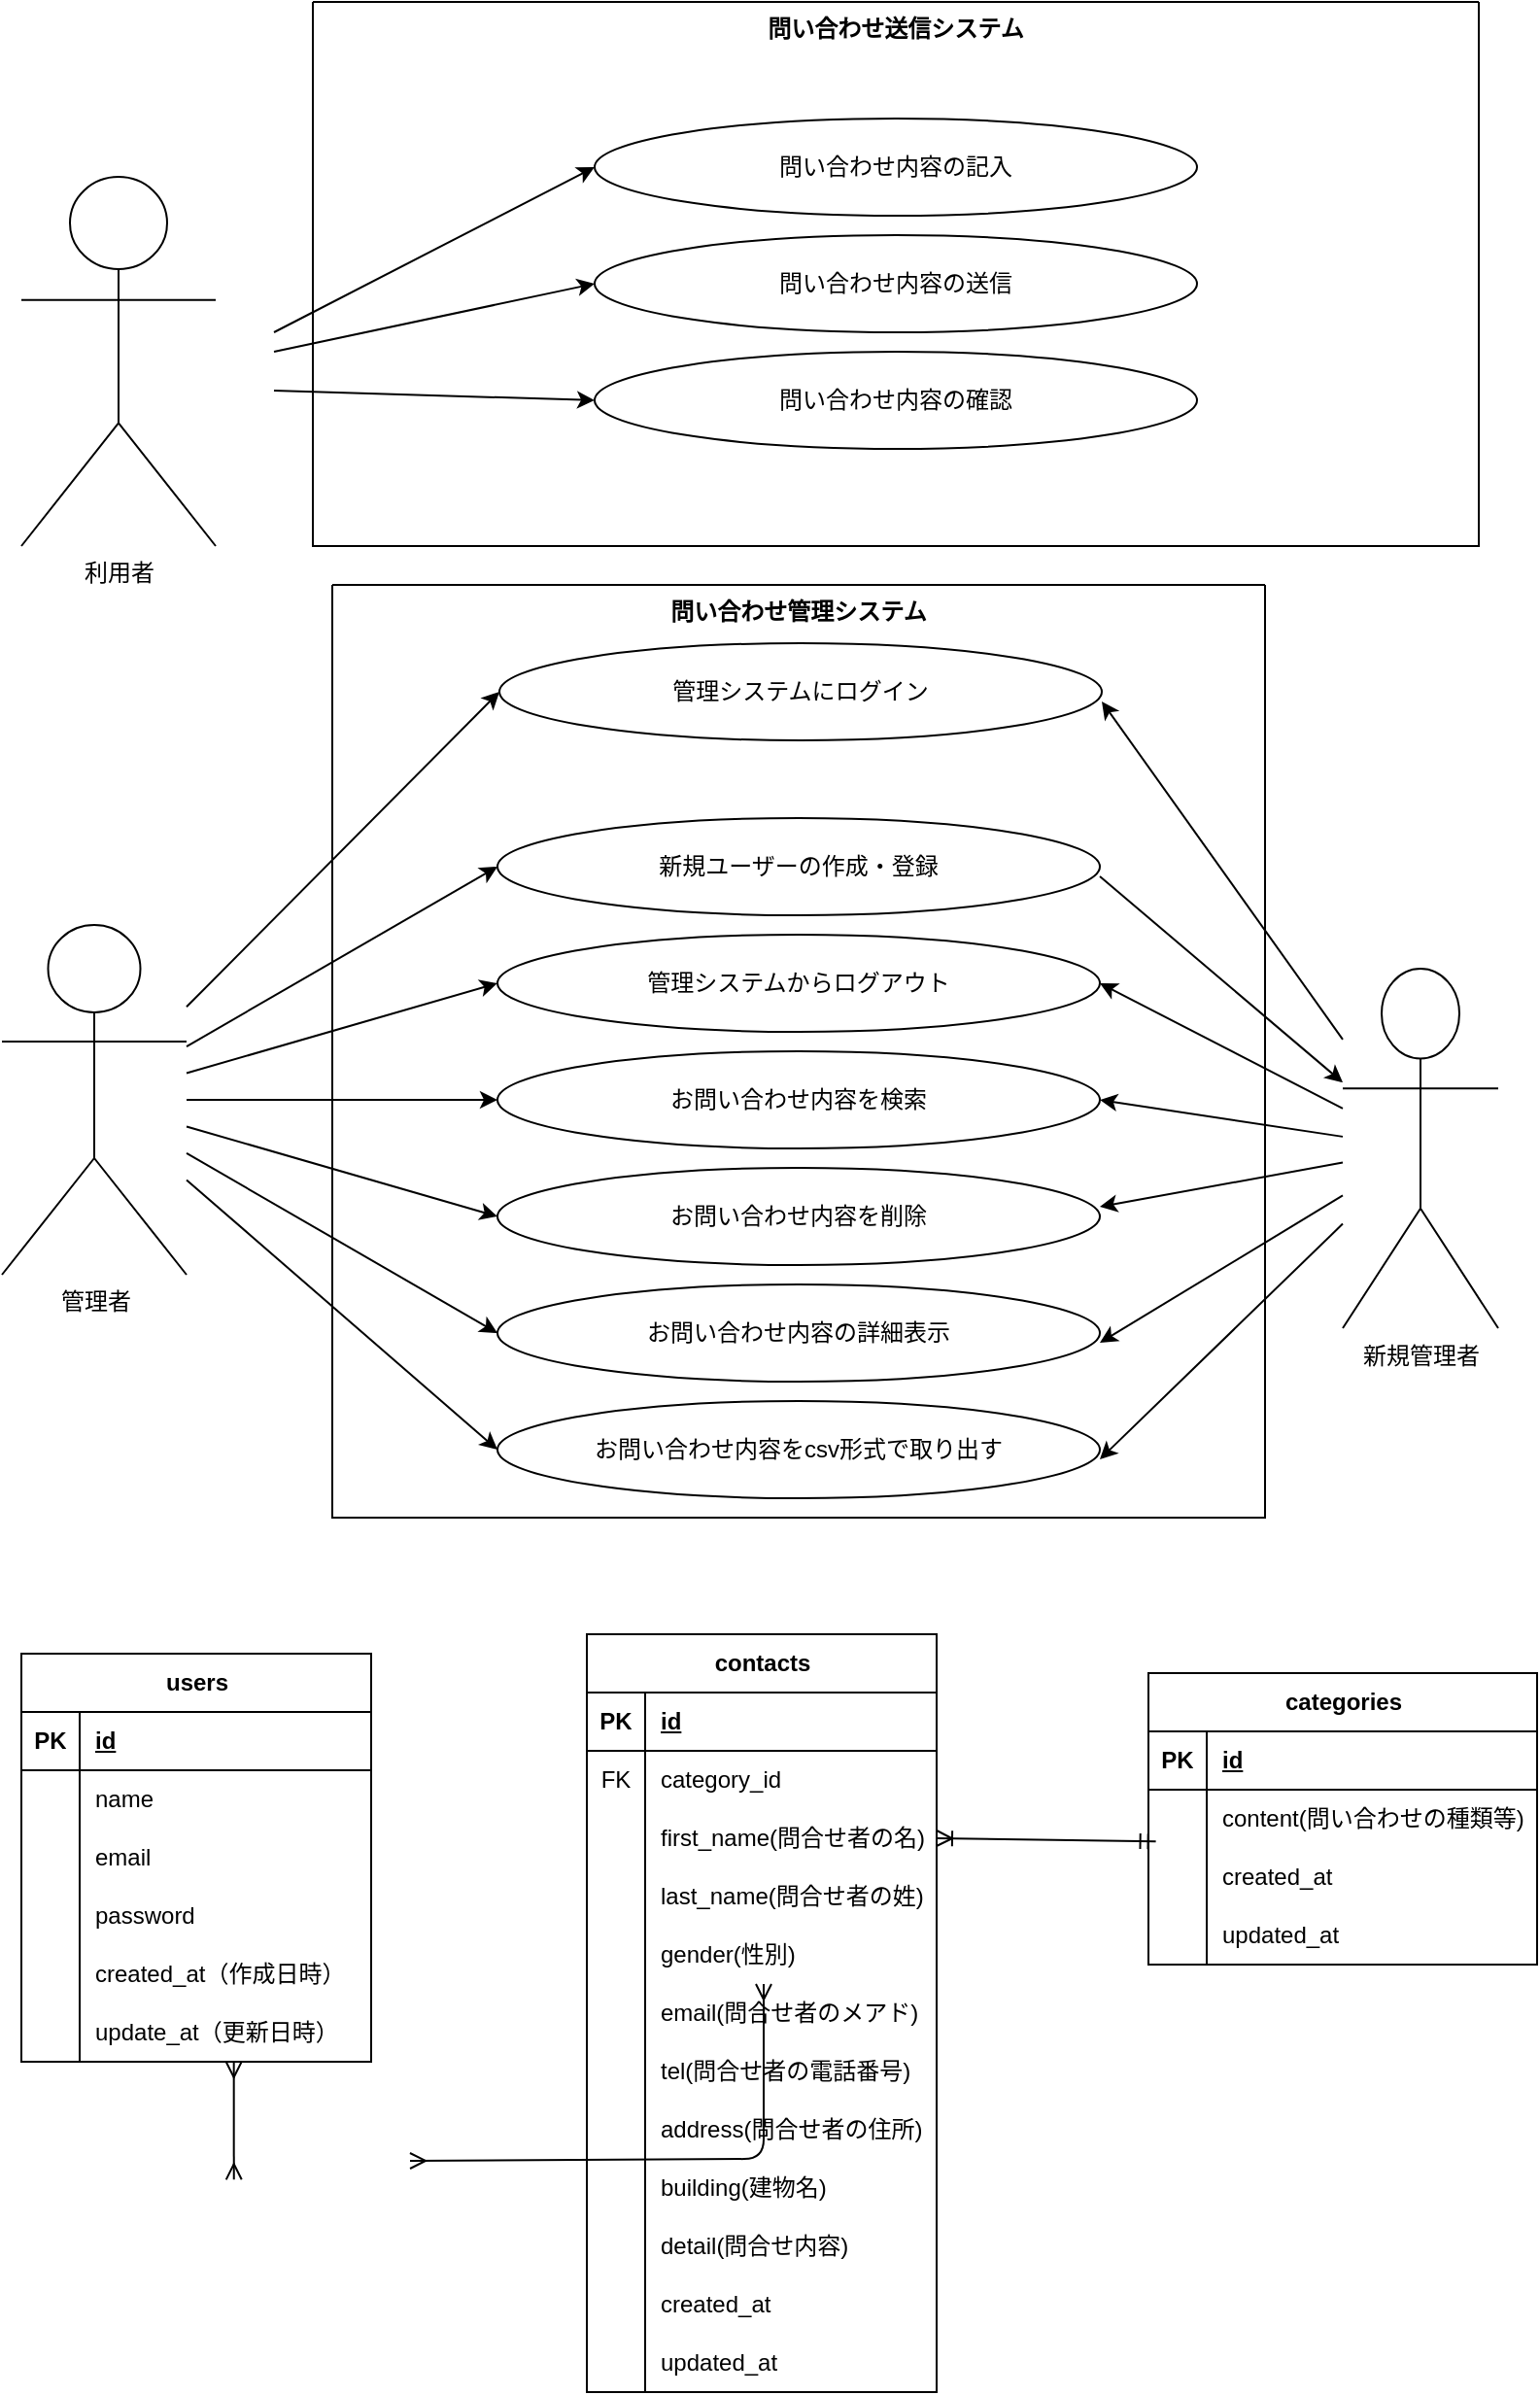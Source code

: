 <mxfile>
    <diagram id="1uyIFCrYjEnZss3KLxLL" name="ページ1">
        <mxGraphModel dx="800" dy="488" grid="1" gridSize="10" guides="1" tooltips="1" connect="1" arrows="1" fold="1" page="1" pageScale="1" pageWidth="827" pageHeight="1169" math="0" shadow="0">
            <root>
                <mxCell id="0"/>
                <mxCell id="1" parent="0"/>
                <mxCell id="2" value="問い合わせ送信システム" style="swimlane;startSize=0;verticalAlign=top;" parent="1" vertex="1">
                    <mxGeometry x="190" y="20" width="600" height="280" as="geometry"/>
                </mxCell>
                <mxCell id="4" value="問い合わせ内容の記入" style="ellipse;whiteSpace=wrap;html=1;align=center;" parent="2" vertex="1">
                    <mxGeometry x="145" y="60" width="310" height="50" as="geometry"/>
                </mxCell>
                <mxCell id="5" value="問い合わせ内容の送信" style="ellipse;whiteSpace=wrap;html=1;align=center;" parent="2" vertex="1">
                    <mxGeometry x="145" y="120" width="310" height="50" as="geometry"/>
                </mxCell>
                <mxCell id="6" value="問い合わせ内容の確認" style="ellipse;whiteSpace=wrap;html=1;align=center;" parent="2" vertex="1">
                    <mxGeometry x="145" y="180" width="310" height="50" as="geometry"/>
                </mxCell>
                <mxCell id="9" value="" style="endArrow=classic;html=1;entryX=0;entryY=0.5;entryDx=0;entryDy=0;" parent="2" target="6" edge="1">
                    <mxGeometry width="50" height="50" relative="1" as="geometry">
                        <mxPoint x="-20" y="200" as="sourcePoint"/>
                        <mxPoint x="145" y="110" as="targetPoint"/>
                    </mxGeometry>
                </mxCell>
                <mxCell id="3" value="利用者" style="shape=umlActor;verticalLabelPosition=bottom;verticalAlign=top;html=1;outlineConnect=0;" parent="1" vertex="1">
                    <mxGeometry x="40" y="110" width="100" height="190" as="geometry"/>
                </mxCell>
                <mxCell id="7" value="" style="endArrow=classic;html=1;entryX=0;entryY=0.5;entryDx=0;entryDy=0;" parent="1" target="4" edge="1">
                    <mxGeometry width="50" height="50" relative="1" as="geometry">
                        <mxPoint x="170" y="190" as="sourcePoint"/>
                        <mxPoint x="220" y="140" as="targetPoint"/>
                    </mxGeometry>
                </mxCell>
                <mxCell id="8" value="" style="endArrow=classic;html=1;entryX=0;entryY=0.5;entryDx=0;entryDy=0;" parent="1" target="5" edge="1">
                    <mxGeometry width="50" height="50" relative="1" as="geometry">
                        <mxPoint x="170" y="200" as="sourcePoint"/>
                        <mxPoint x="355" y="155" as="targetPoint"/>
                    </mxGeometry>
                </mxCell>
                <mxCell id="10" value="管理者" style="shape=umlActor;verticalLabelPosition=bottom;verticalAlign=top;html=1;outlineConnect=0;" parent="1" vertex="1">
                    <mxGeometry x="30" y="495" width="95" height="180" as="geometry"/>
                </mxCell>
                <mxCell id="12" value="問い合わせ管理システム" style="swimlane;startSize=0;verticalAlign=top;" parent="1" vertex="1">
                    <mxGeometry x="200" y="320" width="480" height="480" as="geometry"/>
                </mxCell>
                <mxCell id="13" value="管理システムにログイン" style="ellipse;whiteSpace=wrap;html=1;align=center;" parent="12" vertex="1">
                    <mxGeometry x="86" y="30" width="310" height="50" as="geometry"/>
                </mxCell>
                <mxCell id="14" value="管理システムからログアウト" style="ellipse;whiteSpace=wrap;html=1;align=center;" parent="12" vertex="1">
                    <mxGeometry x="85" y="180" width="310" height="50" as="geometry"/>
                </mxCell>
                <mxCell id="15" value="お問い合わせ内容を検索" style="ellipse;whiteSpace=wrap;html=1;align=center;" parent="12" vertex="1">
                    <mxGeometry x="85" y="240" width="310" height="50" as="geometry"/>
                </mxCell>
                <mxCell id="17" value="お問い合わせ内容を削除" style="ellipse;whiteSpace=wrap;html=1;align=center;" parent="12" vertex="1">
                    <mxGeometry x="85" y="300" width="310" height="50" as="geometry"/>
                </mxCell>
                <mxCell id="18" value="お問い合わせ内容の詳細表示" style="ellipse;whiteSpace=wrap;html=1;align=center;" parent="12" vertex="1">
                    <mxGeometry x="85" y="360" width="310" height="50" as="geometry"/>
                </mxCell>
                <mxCell id="19" value="お問い合わせ内容をcsv形式で取り出す" style="ellipse;whiteSpace=wrap;html=1;align=center;" parent="12" vertex="1">
                    <mxGeometry x="85" y="420" width="310" height="50" as="geometry"/>
                </mxCell>
                <mxCell id="28" value="新規ユーザーの作成・登録" style="ellipse;whiteSpace=wrap;html=1;align=center;" parent="12" vertex="1">
                    <mxGeometry x="85" y="120" width="310" height="50" as="geometry"/>
                </mxCell>
                <mxCell id="32" value="" style="endArrow=classic;html=1;" parent="12" target="30" edge="1">
                    <mxGeometry width="50" height="50" relative="1" as="geometry">
                        <mxPoint x="395" y="150" as="sourcePoint"/>
                        <mxPoint x="500" y="220" as="targetPoint"/>
                        <Array as="points"/>
                    </mxGeometry>
                </mxCell>
                <mxCell id="33" value="" style="endArrow=classic;html=1;" parent="12" source="30" edge="1">
                    <mxGeometry width="50" height="50" relative="1" as="geometry">
                        <mxPoint x="515" y="55" as="sourcePoint"/>
                        <mxPoint x="396" y="60" as="targetPoint"/>
                    </mxGeometry>
                </mxCell>
                <mxCell id="38" value="" style="endArrow=classic;html=1;" parent="12" source="30" edge="1">
                    <mxGeometry width="50" height="50" relative="1" as="geometry">
                        <mxPoint x="345" y="370" as="sourcePoint"/>
                        <mxPoint x="395" y="320" as="targetPoint"/>
                    </mxGeometry>
                </mxCell>
                <mxCell id="39" value="" style="endArrow=classic;html=1;" parent="12" source="30" edge="1">
                    <mxGeometry width="50" height="50" relative="1" as="geometry">
                        <mxPoint x="345" y="440" as="sourcePoint"/>
                        <mxPoint x="395" y="390" as="targetPoint"/>
                    </mxGeometry>
                </mxCell>
                <mxCell id="40" value="" style="endArrow=classic;html=1;" parent="12" source="30" edge="1">
                    <mxGeometry width="50" height="50" relative="1" as="geometry">
                        <mxPoint x="345" y="500" as="sourcePoint"/>
                        <mxPoint x="395" y="450" as="targetPoint"/>
                    </mxGeometry>
                </mxCell>
                <mxCell id="21" value="" style="endArrow=classic;html=1;entryX=0;entryY=0.5;entryDx=0;entryDy=0;" parent="1" source="10" target="19" edge="1">
                    <mxGeometry width="50" height="50" relative="1" as="geometry">
                        <mxPoint x="140" y="820" as="sourcePoint"/>
                        <mxPoint x="210" y="590" as="targetPoint"/>
                    </mxGeometry>
                </mxCell>
                <mxCell id="23" value="" style="endArrow=classic;html=1;entryX=0;entryY=0.5;entryDx=0;entryDy=0;" parent="1" source="10" target="18" edge="1">
                    <mxGeometry width="50" height="50" relative="1" as="geometry">
                        <mxPoint x="140" y="800" as="sourcePoint"/>
                        <mxPoint x="210" y="580" as="targetPoint"/>
                    </mxGeometry>
                </mxCell>
                <mxCell id="24" value="" style="endArrow=classic;html=1;entryX=0;entryY=0.5;entryDx=0;entryDy=0;" parent="1" source="10" target="17" edge="1">
                    <mxGeometry width="50" height="50" relative="1" as="geometry">
                        <mxPoint x="130" y="630" as="sourcePoint"/>
                        <mxPoint x="210" y="570" as="targetPoint"/>
                    </mxGeometry>
                </mxCell>
                <mxCell id="25" value="" style="endArrow=classic;html=1;entryX=0;entryY=0.5;entryDx=0;entryDy=0;" parent="1" source="10" target="15" edge="1">
                    <mxGeometry width="50" height="50" relative="1" as="geometry">
                        <mxPoint x="140" y="760" as="sourcePoint"/>
                        <mxPoint x="210" y="560" as="targetPoint"/>
                    </mxGeometry>
                </mxCell>
                <mxCell id="26" value="" style="endArrow=classic;html=1;entryX=0;entryY=0.5;entryDx=0;entryDy=0;" parent="1" source="10" target="14" edge="1">
                    <mxGeometry width="50" height="50" relative="1" as="geometry">
                        <mxPoint x="140" y="750" as="sourcePoint"/>
                        <mxPoint x="210" y="550" as="targetPoint"/>
                    </mxGeometry>
                </mxCell>
                <mxCell id="27" value="" style="endArrow=classic;html=1;entryX=0;entryY=0.5;entryDx=0;entryDy=0;" parent="1" source="10" target="13" edge="1">
                    <mxGeometry width="50" height="50" relative="1" as="geometry">
                        <mxPoint x="140" y="730" as="sourcePoint"/>
                        <mxPoint x="210" y="540" as="targetPoint"/>
                    </mxGeometry>
                </mxCell>
                <mxCell id="29" value="" style="endArrow=classic;html=1;entryX=0;entryY=0.5;entryDx=0;entryDy=0;" parent="1" source="10" target="28" edge="1">
                    <mxGeometry width="50" height="50" relative="1" as="geometry">
                        <mxPoint x="130" y="550" as="sourcePoint"/>
                        <mxPoint x="210" y="530" as="targetPoint"/>
                    </mxGeometry>
                </mxCell>
                <mxCell id="30" value="新規管理者" style="shape=umlActor;verticalLabelPosition=bottom;verticalAlign=top;html=1;outlineConnect=0;" parent="1" vertex="1">
                    <mxGeometry x="720" y="517.5" width="80" height="185" as="geometry"/>
                </mxCell>
                <mxCell id="31" value="" style="endArrow=classic;html=1;entryX=1;entryY=0.5;entryDx=0;entryDy=0;" parent="1" source="30" target="14" edge="1">
                    <mxGeometry width="50" height="50" relative="1" as="geometry">
                        <mxPoint x="698.89" y="770" as="sourcePoint"/>
                        <mxPoint x="698.89" y="845" as="targetPoint"/>
                    </mxGeometry>
                </mxCell>
                <mxCell id="37" value="" style="endArrow=classic;html=1;entryX=1;entryY=0.5;entryDx=0;entryDy=0;" parent="1" source="30" target="15" edge="1">
                    <mxGeometry width="50" height="50" relative="1" as="geometry">
                        <mxPoint x="650" y="840" as="sourcePoint"/>
                        <mxPoint x="700" y="790" as="targetPoint"/>
                    </mxGeometry>
                </mxCell>
                <mxCell id="41" value="users" style="shape=table;startSize=30;container=1;collapsible=1;childLayout=tableLayout;fixedRows=1;rowLines=0;fontStyle=1;align=center;resizeLast=1;html=1;" vertex="1" parent="1">
                    <mxGeometry x="40" y="870" width="180" height="210" as="geometry"/>
                </mxCell>
                <mxCell id="42" value="" style="shape=tableRow;horizontal=0;startSize=0;swimlaneHead=0;swimlaneBody=0;fillColor=none;collapsible=0;dropTarget=0;points=[[0,0.5],[1,0.5]];portConstraint=eastwest;top=0;left=0;right=0;bottom=1;" vertex="1" parent="41">
                    <mxGeometry y="30" width="180" height="30" as="geometry"/>
                </mxCell>
                <mxCell id="43" value="PK" style="shape=partialRectangle;connectable=0;fillColor=none;top=0;left=0;bottom=0;right=0;fontStyle=1;overflow=hidden;whiteSpace=wrap;html=1;" vertex="1" parent="42">
                    <mxGeometry width="30" height="30" as="geometry">
                        <mxRectangle width="30" height="30" as="alternateBounds"/>
                    </mxGeometry>
                </mxCell>
                <mxCell id="44" value="id" style="shape=partialRectangle;connectable=0;fillColor=none;top=0;left=0;bottom=0;right=0;align=left;spacingLeft=6;fontStyle=5;overflow=hidden;whiteSpace=wrap;html=1;" vertex="1" parent="42">
                    <mxGeometry x="30" width="150" height="30" as="geometry">
                        <mxRectangle width="150" height="30" as="alternateBounds"/>
                    </mxGeometry>
                </mxCell>
                <mxCell id="45" value="" style="shape=tableRow;horizontal=0;startSize=0;swimlaneHead=0;swimlaneBody=0;fillColor=none;collapsible=0;dropTarget=0;points=[[0,0.5],[1,0.5]];portConstraint=eastwest;top=0;left=0;right=0;bottom=0;" vertex="1" parent="41">
                    <mxGeometry y="60" width="180" height="30" as="geometry"/>
                </mxCell>
                <mxCell id="46" value="" style="shape=partialRectangle;connectable=0;fillColor=none;top=0;left=0;bottom=0;right=0;editable=1;overflow=hidden;whiteSpace=wrap;html=1;" vertex="1" parent="45">
                    <mxGeometry width="30" height="30" as="geometry">
                        <mxRectangle width="30" height="30" as="alternateBounds"/>
                    </mxGeometry>
                </mxCell>
                <mxCell id="47" value="name" style="shape=partialRectangle;connectable=0;fillColor=none;top=0;left=0;bottom=0;right=0;align=left;spacingLeft=6;overflow=hidden;whiteSpace=wrap;html=1;" vertex="1" parent="45">
                    <mxGeometry x="30" width="150" height="30" as="geometry">
                        <mxRectangle width="150" height="30" as="alternateBounds"/>
                    </mxGeometry>
                </mxCell>
                <mxCell id="48" value="" style="shape=tableRow;horizontal=0;startSize=0;swimlaneHead=0;swimlaneBody=0;fillColor=none;collapsible=0;dropTarget=0;points=[[0,0.5],[1,0.5]];portConstraint=eastwest;top=0;left=0;right=0;bottom=0;" vertex="1" parent="41">
                    <mxGeometry y="90" width="180" height="30" as="geometry"/>
                </mxCell>
                <mxCell id="49" value="" style="shape=partialRectangle;connectable=0;fillColor=none;top=0;left=0;bottom=0;right=0;editable=1;overflow=hidden;whiteSpace=wrap;html=1;" vertex="1" parent="48">
                    <mxGeometry width="30" height="30" as="geometry">
                        <mxRectangle width="30" height="30" as="alternateBounds"/>
                    </mxGeometry>
                </mxCell>
                <mxCell id="50" value="email" style="shape=partialRectangle;connectable=0;fillColor=none;top=0;left=0;bottom=0;right=0;align=left;spacingLeft=6;overflow=hidden;whiteSpace=wrap;html=1;" vertex="1" parent="48">
                    <mxGeometry x="30" width="150" height="30" as="geometry">
                        <mxRectangle width="150" height="30" as="alternateBounds"/>
                    </mxGeometry>
                </mxCell>
                <mxCell id="95" style="shape=tableRow;horizontal=0;startSize=0;swimlaneHead=0;swimlaneBody=0;fillColor=none;collapsible=0;dropTarget=0;points=[[0,0.5],[1,0.5]];portConstraint=eastwest;top=0;left=0;right=0;bottom=0;" vertex="1" parent="41">
                    <mxGeometry y="120" width="180" height="30" as="geometry"/>
                </mxCell>
                <mxCell id="96" style="shape=partialRectangle;connectable=0;fillColor=none;top=0;left=0;bottom=0;right=0;editable=1;overflow=hidden;whiteSpace=wrap;html=1;" vertex="1" parent="95">
                    <mxGeometry width="30" height="30" as="geometry">
                        <mxRectangle width="30" height="30" as="alternateBounds"/>
                    </mxGeometry>
                </mxCell>
                <mxCell id="97" value="password" style="shape=partialRectangle;connectable=0;fillColor=none;top=0;left=0;bottom=0;right=0;align=left;spacingLeft=6;overflow=hidden;whiteSpace=wrap;html=1;" vertex="1" parent="95">
                    <mxGeometry x="30" width="150" height="30" as="geometry">
                        <mxRectangle width="150" height="30" as="alternateBounds"/>
                    </mxGeometry>
                </mxCell>
                <mxCell id="146" style="shape=tableRow;horizontal=0;startSize=0;swimlaneHead=0;swimlaneBody=0;fillColor=none;collapsible=0;dropTarget=0;points=[[0,0.5],[1,0.5]];portConstraint=eastwest;top=0;left=0;right=0;bottom=0;" vertex="1" parent="41">
                    <mxGeometry y="150" width="180" height="30" as="geometry"/>
                </mxCell>
                <mxCell id="147" style="shape=partialRectangle;connectable=0;fillColor=none;top=0;left=0;bottom=0;right=0;editable=1;overflow=hidden;whiteSpace=wrap;html=1;" vertex="1" parent="146">
                    <mxGeometry width="30" height="30" as="geometry">
                        <mxRectangle width="30" height="30" as="alternateBounds"/>
                    </mxGeometry>
                </mxCell>
                <mxCell id="148" value="created_at（作成日時）" style="shape=partialRectangle;connectable=0;fillColor=none;top=0;left=0;bottom=0;right=0;align=left;spacingLeft=6;overflow=hidden;whiteSpace=wrap;html=1;" vertex="1" parent="146">
                    <mxGeometry x="30" width="150" height="30" as="geometry">
                        <mxRectangle width="150" height="30" as="alternateBounds"/>
                    </mxGeometry>
                </mxCell>
                <mxCell id="143" style="shape=tableRow;horizontal=0;startSize=0;swimlaneHead=0;swimlaneBody=0;fillColor=none;collapsible=0;dropTarget=0;points=[[0,0.5],[1,0.5]];portConstraint=eastwest;top=0;left=0;right=0;bottom=0;" vertex="1" parent="41">
                    <mxGeometry y="180" width="180" height="30" as="geometry"/>
                </mxCell>
                <mxCell id="144" style="shape=partialRectangle;connectable=0;fillColor=none;top=0;left=0;bottom=0;right=0;editable=1;overflow=hidden;whiteSpace=wrap;html=1;" vertex="1" parent="143">
                    <mxGeometry width="30" height="30" as="geometry">
                        <mxRectangle width="30" height="30" as="alternateBounds"/>
                    </mxGeometry>
                </mxCell>
                <mxCell id="145" value="update_at（更新日時）" style="shape=partialRectangle;connectable=0;fillColor=none;top=0;left=0;bottom=0;right=0;align=left;spacingLeft=6;overflow=hidden;whiteSpace=wrap;html=1;" vertex="1" parent="143">
                    <mxGeometry x="30" width="150" height="30" as="geometry">
                        <mxRectangle width="150" height="30" as="alternateBounds"/>
                    </mxGeometry>
                </mxCell>
                <mxCell id="54" value="contacts" style="shape=table;startSize=30;container=1;collapsible=1;childLayout=tableLayout;fixedRows=1;rowLines=0;fontStyle=1;align=center;resizeLast=1;html=1;" vertex="1" parent="1">
                    <mxGeometry x="331" y="860" width="180" height="390" as="geometry"/>
                </mxCell>
                <mxCell id="55" value="" style="shape=tableRow;horizontal=0;startSize=0;swimlaneHead=0;swimlaneBody=0;fillColor=none;collapsible=0;dropTarget=0;points=[[0,0.5],[1,0.5]];portConstraint=eastwest;top=0;left=0;right=0;bottom=1;" vertex="1" parent="54">
                    <mxGeometry y="30" width="180" height="30" as="geometry"/>
                </mxCell>
                <mxCell id="56" value="PK" style="shape=partialRectangle;connectable=0;fillColor=none;top=0;left=0;bottom=0;right=0;fontStyle=1;overflow=hidden;whiteSpace=wrap;html=1;" vertex="1" parent="55">
                    <mxGeometry width="30" height="30" as="geometry">
                        <mxRectangle width="30" height="30" as="alternateBounds"/>
                    </mxGeometry>
                </mxCell>
                <mxCell id="57" value="id" style="shape=partialRectangle;connectable=0;fillColor=none;top=0;left=0;bottom=0;right=0;align=left;spacingLeft=6;fontStyle=5;overflow=hidden;whiteSpace=wrap;html=1;" vertex="1" parent="55">
                    <mxGeometry x="30" width="150" height="30" as="geometry">
                        <mxRectangle width="150" height="30" as="alternateBounds"/>
                    </mxGeometry>
                </mxCell>
                <mxCell id="58" value="" style="shape=tableRow;horizontal=0;startSize=0;swimlaneHead=0;swimlaneBody=0;fillColor=none;collapsible=0;dropTarget=0;points=[[0,0.5],[1,0.5]];portConstraint=eastwest;top=0;left=0;right=0;bottom=0;" vertex="1" parent="54">
                    <mxGeometry y="60" width="180" height="30" as="geometry"/>
                </mxCell>
                <mxCell id="59" value="FK" style="shape=partialRectangle;connectable=0;fillColor=none;top=0;left=0;bottom=0;right=0;editable=1;overflow=hidden;whiteSpace=wrap;html=1;" vertex="1" parent="58">
                    <mxGeometry width="30" height="30" as="geometry">
                        <mxRectangle width="30" height="30" as="alternateBounds"/>
                    </mxGeometry>
                </mxCell>
                <mxCell id="60" value="category_id" style="shape=partialRectangle;connectable=0;fillColor=none;top=0;left=0;bottom=0;right=0;align=left;spacingLeft=6;overflow=hidden;whiteSpace=wrap;html=1;" vertex="1" parent="58">
                    <mxGeometry x="30" width="150" height="30" as="geometry">
                        <mxRectangle width="150" height="30" as="alternateBounds"/>
                    </mxGeometry>
                </mxCell>
                <mxCell id="61" value="" style="shape=tableRow;horizontal=0;startSize=0;swimlaneHead=0;swimlaneBody=0;fillColor=none;collapsible=0;dropTarget=0;points=[[0,0.5],[1,0.5]];portConstraint=eastwest;top=0;left=0;right=0;bottom=0;" vertex="1" parent="54">
                    <mxGeometry y="90" width="180" height="30" as="geometry"/>
                </mxCell>
                <mxCell id="62" value="" style="shape=partialRectangle;connectable=0;fillColor=none;top=0;left=0;bottom=0;right=0;editable=1;overflow=hidden;whiteSpace=wrap;html=1;" vertex="1" parent="61">
                    <mxGeometry width="30" height="30" as="geometry">
                        <mxRectangle width="30" height="30" as="alternateBounds"/>
                    </mxGeometry>
                </mxCell>
                <mxCell id="63" value="first_name(問合せ者の名)" style="shape=partialRectangle;connectable=0;fillColor=none;top=0;left=0;bottom=0;right=0;align=left;spacingLeft=6;overflow=hidden;whiteSpace=wrap;html=1;" vertex="1" parent="61">
                    <mxGeometry x="30" width="150" height="30" as="geometry">
                        <mxRectangle width="150" height="30" as="alternateBounds"/>
                    </mxGeometry>
                </mxCell>
                <mxCell id="64" value="" style="shape=tableRow;horizontal=0;startSize=0;swimlaneHead=0;swimlaneBody=0;fillColor=none;collapsible=0;dropTarget=0;points=[[0,0.5],[1,0.5]];portConstraint=eastwest;top=0;left=0;right=0;bottom=0;" vertex="1" parent="54">
                    <mxGeometry y="120" width="180" height="30" as="geometry"/>
                </mxCell>
                <mxCell id="65" value="" style="shape=partialRectangle;connectable=0;fillColor=none;top=0;left=0;bottom=0;right=0;editable=1;overflow=hidden;whiteSpace=wrap;html=1;" vertex="1" parent="64">
                    <mxGeometry width="30" height="30" as="geometry">
                        <mxRectangle width="30" height="30" as="alternateBounds"/>
                    </mxGeometry>
                </mxCell>
                <mxCell id="66" value="last_name(問合せ者の姓)" style="shape=partialRectangle;connectable=0;fillColor=none;top=0;left=0;bottom=0;right=0;align=left;spacingLeft=6;overflow=hidden;whiteSpace=wrap;html=1;" vertex="1" parent="64">
                    <mxGeometry x="30" width="150" height="30" as="geometry">
                        <mxRectangle width="150" height="30" as="alternateBounds"/>
                    </mxGeometry>
                </mxCell>
                <mxCell id="67" style="shape=tableRow;horizontal=0;startSize=0;swimlaneHead=0;swimlaneBody=0;fillColor=none;collapsible=0;dropTarget=0;points=[[0,0.5],[1,0.5]];portConstraint=eastwest;top=0;left=0;right=0;bottom=0;" vertex="1" parent="54">
                    <mxGeometry y="150" width="180" height="30" as="geometry"/>
                </mxCell>
                <mxCell id="68" style="shape=partialRectangle;connectable=0;fillColor=none;top=0;left=0;bottom=0;right=0;editable=1;overflow=hidden;whiteSpace=wrap;html=1;" vertex="1" parent="67">
                    <mxGeometry width="30" height="30" as="geometry">
                        <mxRectangle width="30" height="30" as="alternateBounds"/>
                    </mxGeometry>
                </mxCell>
                <mxCell id="69" value="gender(性別&lt;span style=&quot;background-color: transparent;&quot;&gt;)&lt;/span&gt;" style="shape=partialRectangle;connectable=0;fillColor=none;top=0;left=0;bottom=0;right=0;align=left;spacingLeft=6;overflow=hidden;whiteSpace=wrap;html=1;" vertex="1" parent="67">
                    <mxGeometry x="30" width="150" height="30" as="geometry">
                        <mxRectangle width="150" height="30" as="alternateBounds"/>
                    </mxGeometry>
                </mxCell>
                <mxCell id="167" style="shape=tableRow;horizontal=0;startSize=0;swimlaneHead=0;swimlaneBody=0;fillColor=none;collapsible=0;dropTarget=0;points=[[0,0.5],[1,0.5]];portConstraint=eastwest;top=0;left=0;right=0;bottom=0;" vertex="1" parent="54">
                    <mxGeometry y="180" width="180" height="30" as="geometry"/>
                </mxCell>
                <mxCell id="168" style="shape=partialRectangle;connectable=0;fillColor=none;top=0;left=0;bottom=0;right=0;editable=1;overflow=hidden;whiteSpace=wrap;html=1;" vertex="1" parent="167">
                    <mxGeometry width="30" height="30" as="geometry">
                        <mxRectangle width="30" height="30" as="alternateBounds"/>
                    </mxGeometry>
                </mxCell>
                <mxCell id="169" value="email(問合せ者のメアド)" style="shape=partialRectangle;connectable=0;fillColor=none;top=0;left=0;bottom=0;right=0;align=left;spacingLeft=6;overflow=hidden;whiteSpace=wrap;html=1;" vertex="1" parent="167">
                    <mxGeometry x="30" width="150" height="30" as="geometry">
                        <mxRectangle width="150" height="30" as="alternateBounds"/>
                    </mxGeometry>
                </mxCell>
                <mxCell id="164" style="shape=tableRow;horizontal=0;startSize=0;swimlaneHead=0;swimlaneBody=0;fillColor=none;collapsible=0;dropTarget=0;points=[[0,0.5],[1,0.5]];portConstraint=eastwest;top=0;left=0;right=0;bottom=0;" vertex="1" parent="54">
                    <mxGeometry y="210" width="180" height="30" as="geometry"/>
                </mxCell>
                <mxCell id="165" style="shape=partialRectangle;connectable=0;fillColor=none;top=0;left=0;bottom=0;right=0;editable=1;overflow=hidden;whiteSpace=wrap;html=1;" vertex="1" parent="164">
                    <mxGeometry width="30" height="30" as="geometry">
                        <mxRectangle width="30" height="30" as="alternateBounds"/>
                    </mxGeometry>
                </mxCell>
                <mxCell id="166" value="tel(問合せ者の電話番号)" style="shape=partialRectangle;connectable=0;fillColor=none;top=0;left=0;bottom=0;right=0;align=left;spacingLeft=6;overflow=hidden;whiteSpace=wrap;html=1;" vertex="1" parent="164">
                    <mxGeometry x="30" width="150" height="30" as="geometry">
                        <mxRectangle width="150" height="30" as="alternateBounds"/>
                    </mxGeometry>
                </mxCell>
                <mxCell id="161" style="shape=tableRow;horizontal=0;startSize=0;swimlaneHead=0;swimlaneBody=0;fillColor=none;collapsible=0;dropTarget=0;points=[[0,0.5],[1,0.5]];portConstraint=eastwest;top=0;left=0;right=0;bottom=0;" vertex="1" parent="54">
                    <mxGeometry y="240" width="180" height="30" as="geometry"/>
                </mxCell>
                <mxCell id="162" style="shape=partialRectangle;connectable=0;fillColor=none;top=0;left=0;bottom=0;right=0;editable=1;overflow=hidden;whiteSpace=wrap;html=1;" vertex="1" parent="161">
                    <mxGeometry width="30" height="30" as="geometry">
                        <mxRectangle width="30" height="30" as="alternateBounds"/>
                    </mxGeometry>
                </mxCell>
                <mxCell id="163" value="address(問合せ者の住所)" style="shape=partialRectangle;connectable=0;fillColor=none;top=0;left=0;bottom=0;right=0;align=left;spacingLeft=6;overflow=hidden;whiteSpace=wrap;html=1;" vertex="1" parent="161">
                    <mxGeometry x="30" width="150" height="30" as="geometry">
                        <mxRectangle width="150" height="30" as="alternateBounds"/>
                    </mxGeometry>
                </mxCell>
                <mxCell id="158" style="shape=tableRow;horizontal=0;startSize=0;swimlaneHead=0;swimlaneBody=0;fillColor=none;collapsible=0;dropTarget=0;points=[[0,0.5],[1,0.5]];portConstraint=eastwest;top=0;left=0;right=0;bottom=0;" vertex="1" parent="54">
                    <mxGeometry y="270" width="180" height="30" as="geometry"/>
                </mxCell>
                <mxCell id="159" style="shape=partialRectangle;connectable=0;fillColor=none;top=0;left=0;bottom=0;right=0;editable=1;overflow=hidden;whiteSpace=wrap;html=1;" vertex="1" parent="158">
                    <mxGeometry width="30" height="30" as="geometry">
                        <mxRectangle width="30" height="30" as="alternateBounds"/>
                    </mxGeometry>
                </mxCell>
                <mxCell id="160" value="building(建物名)" style="shape=partialRectangle;connectable=0;fillColor=none;top=0;left=0;bottom=0;right=0;align=left;spacingLeft=6;overflow=hidden;whiteSpace=wrap;html=1;" vertex="1" parent="158">
                    <mxGeometry x="30" width="150" height="30" as="geometry">
                        <mxRectangle width="150" height="30" as="alternateBounds"/>
                    </mxGeometry>
                </mxCell>
                <mxCell id="155" style="shape=tableRow;horizontal=0;startSize=0;swimlaneHead=0;swimlaneBody=0;fillColor=none;collapsible=0;dropTarget=0;points=[[0,0.5],[1,0.5]];portConstraint=eastwest;top=0;left=0;right=0;bottom=0;" vertex="1" parent="54">
                    <mxGeometry y="300" width="180" height="30" as="geometry"/>
                </mxCell>
                <mxCell id="156" style="shape=partialRectangle;connectable=0;fillColor=none;top=0;left=0;bottom=0;right=0;editable=1;overflow=hidden;whiteSpace=wrap;html=1;" vertex="1" parent="155">
                    <mxGeometry width="30" height="30" as="geometry">
                        <mxRectangle width="30" height="30" as="alternateBounds"/>
                    </mxGeometry>
                </mxCell>
                <mxCell id="157" value="detail(問合せ内容)" style="shape=partialRectangle;connectable=0;fillColor=none;top=0;left=0;bottom=0;right=0;align=left;spacingLeft=6;overflow=hidden;whiteSpace=wrap;html=1;" vertex="1" parent="155">
                    <mxGeometry x="30" width="150" height="30" as="geometry">
                        <mxRectangle width="150" height="30" as="alternateBounds"/>
                    </mxGeometry>
                </mxCell>
                <mxCell id="152" style="shape=tableRow;horizontal=0;startSize=0;swimlaneHead=0;swimlaneBody=0;fillColor=none;collapsible=0;dropTarget=0;points=[[0,0.5],[1,0.5]];portConstraint=eastwest;top=0;left=0;right=0;bottom=0;" vertex="1" parent="54">
                    <mxGeometry y="330" width="180" height="30" as="geometry"/>
                </mxCell>
                <mxCell id="153" style="shape=partialRectangle;connectable=0;fillColor=none;top=0;left=0;bottom=0;right=0;editable=1;overflow=hidden;whiteSpace=wrap;html=1;" vertex="1" parent="152">
                    <mxGeometry width="30" height="30" as="geometry">
                        <mxRectangle width="30" height="30" as="alternateBounds"/>
                    </mxGeometry>
                </mxCell>
                <mxCell id="154" value="created_at" style="shape=partialRectangle;connectable=0;fillColor=none;top=0;left=0;bottom=0;right=0;align=left;spacingLeft=6;overflow=hidden;whiteSpace=wrap;html=1;" vertex="1" parent="152">
                    <mxGeometry x="30" width="150" height="30" as="geometry">
                        <mxRectangle width="150" height="30" as="alternateBounds"/>
                    </mxGeometry>
                </mxCell>
                <mxCell id="149" style="shape=tableRow;horizontal=0;startSize=0;swimlaneHead=0;swimlaneBody=0;fillColor=none;collapsible=0;dropTarget=0;points=[[0,0.5],[1,0.5]];portConstraint=eastwest;top=0;left=0;right=0;bottom=0;" vertex="1" parent="54">
                    <mxGeometry y="360" width="180" height="30" as="geometry"/>
                </mxCell>
                <mxCell id="150" style="shape=partialRectangle;connectable=0;fillColor=none;top=0;left=0;bottom=0;right=0;editable=1;overflow=hidden;whiteSpace=wrap;html=1;" vertex="1" parent="149">
                    <mxGeometry width="30" height="30" as="geometry">
                        <mxRectangle width="30" height="30" as="alternateBounds"/>
                    </mxGeometry>
                </mxCell>
                <mxCell id="151" value="updated_at" style="shape=partialRectangle;connectable=0;fillColor=none;top=0;left=0;bottom=0;right=0;align=left;spacingLeft=6;overflow=hidden;whiteSpace=wrap;html=1;" vertex="1" parent="149">
                    <mxGeometry x="30" width="150" height="30" as="geometry">
                        <mxRectangle width="150" height="30" as="alternateBounds"/>
                    </mxGeometry>
                </mxCell>
                <mxCell id="70" value="categories" style="shape=table;startSize=30;container=1;collapsible=1;childLayout=tableLayout;fixedRows=1;rowLines=0;fontStyle=1;align=center;resizeLast=1;html=1;" vertex="1" parent="1">
                    <mxGeometry x="620" y="880" width="200" height="150" as="geometry"/>
                </mxCell>
                <mxCell id="71" value="" style="shape=tableRow;horizontal=0;startSize=0;swimlaneHead=0;swimlaneBody=0;fillColor=none;collapsible=0;dropTarget=0;points=[[0,0.5],[1,0.5]];portConstraint=eastwest;top=0;left=0;right=0;bottom=1;" vertex="1" parent="70">
                    <mxGeometry y="30" width="200" height="30" as="geometry"/>
                </mxCell>
                <mxCell id="72" value="PK" style="shape=partialRectangle;connectable=0;fillColor=none;top=0;left=0;bottom=0;right=0;fontStyle=1;overflow=hidden;whiteSpace=wrap;html=1;" vertex="1" parent="71">
                    <mxGeometry width="30" height="30" as="geometry">
                        <mxRectangle width="30" height="30" as="alternateBounds"/>
                    </mxGeometry>
                </mxCell>
                <mxCell id="73" value="id" style="shape=partialRectangle;connectable=0;fillColor=none;top=0;left=0;bottom=0;right=0;align=left;spacingLeft=6;fontStyle=5;overflow=hidden;whiteSpace=wrap;html=1;" vertex="1" parent="71">
                    <mxGeometry x="30" width="170" height="30" as="geometry">
                        <mxRectangle width="170" height="30" as="alternateBounds"/>
                    </mxGeometry>
                </mxCell>
                <mxCell id="74" value="" style="shape=tableRow;horizontal=0;startSize=0;swimlaneHead=0;swimlaneBody=0;fillColor=none;collapsible=0;dropTarget=0;points=[[0,0.5],[1,0.5]];portConstraint=eastwest;top=0;left=0;right=0;bottom=0;" vertex="1" parent="70">
                    <mxGeometry y="60" width="200" height="30" as="geometry"/>
                </mxCell>
                <mxCell id="75" value="" style="shape=partialRectangle;connectable=0;fillColor=none;top=0;left=0;bottom=0;right=0;editable=1;overflow=hidden;whiteSpace=wrap;html=1;" vertex="1" parent="74">
                    <mxGeometry width="30" height="30" as="geometry">
                        <mxRectangle width="30" height="30" as="alternateBounds"/>
                    </mxGeometry>
                </mxCell>
                <mxCell id="76" value="content(問い合わせの種類等)" style="shape=partialRectangle;connectable=0;fillColor=none;top=0;left=0;bottom=0;right=0;align=left;spacingLeft=6;overflow=hidden;whiteSpace=wrap;html=1;" vertex="1" parent="74">
                    <mxGeometry x="30" width="170" height="30" as="geometry">
                        <mxRectangle width="170" height="30" as="alternateBounds"/>
                    </mxGeometry>
                </mxCell>
                <mxCell id="77" value="" style="shape=tableRow;horizontal=0;startSize=0;swimlaneHead=0;swimlaneBody=0;fillColor=none;collapsible=0;dropTarget=0;points=[[0,0.5],[1,0.5]];portConstraint=eastwest;top=0;left=0;right=0;bottom=0;" vertex="1" parent="70">
                    <mxGeometry y="90" width="200" height="30" as="geometry"/>
                </mxCell>
                <mxCell id="78" value="" style="shape=partialRectangle;connectable=0;fillColor=none;top=0;left=0;bottom=0;right=0;editable=1;overflow=hidden;whiteSpace=wrap;html=1;" vertex="1" parent="77">
                    <mxGeometry width="30" height="30" as="geometry">
                        <mxRectangle width="30" height="30" as="alternateBounds"/>
                    </mxGeometry>
                </mxCell>
                <mxCell id="79" value="created_at" style="shape=partialRectangle;connectable=0;fillColor=none;top=0;left=0;bottom=0;right=0;align=left;spacingLeft=6;overflow=hidden;whiteSpace=wrap;html=1;" vertex="1" parent="77">
                    <mxGeometry x="30" width="170" height="30" as="geometry">
                        <mxRectangle width="170" height="30" as="alternateBounds"/>
                    </mxGeometry>
                </mxCell>
                <mxCell id="80" value="" style="shape=tableRow;horizontal=0;startSize=0;swimlaneHead=0;swimlaneBody=0;fillColor=none;collapsible=0;dropTarget=0;points=[[0,0.5],[1,0.5]];portConstraint=eastwest;top=0;left=0;right=0;bottom=0;" vertex="1" parent="70">
                    <mxGeometry y="120" width="200" height="30" as="geometry"/>
                </mxCell>
                <mxCell id="81" value="" style="shape=partialRectangle;connectable=0;fillColor=none;top=0;left=0;bottom=0;right=0;editable=1;overflow=hidden;whiteSpace=wrap;html=1;" vertex="1" parent="80">
                    <mxGeometry width="30" height="30" as="geometry">
                        <mxRectangle width="30" height="30" as="alternateBounds"/>
                    </mxGeometry>
                </mxCell>
                <mxCell id="82" value="updated_at" style="shape=partialRectangle;connectable=0;fillColor=none;top=0;left=0;bottom=0;right=0;align=left;spacingLeft=6;overflow=hidden;whiteSpace=wrap;html=1;" vertex="1" parent="80">
                    <mxGeometry x="30" width="170" height="30" as="geometry">
                        <mxRectangle width="170" height="30" as="alternateBounds"/>
                    </mxGeometry>
                </mxCell>
                <mxCell id="138" value="" style="fontSize=12;html=1;endArrow=ERmany;startArrow=ERmany;entryX=0.522;entryY=0.978;entryDx=0;entryDy=0;entryPerimeter=0;" edge="1" parent="1">
                    <mxGeometry width="100" height="100" relative="1" as="geometry">
                        <mxPoint x="149.37" y="1140.66" as="sourcePoint"/>
                        <mxPoint x="149.33" y="1080.0" as="targetPoint"/>
                    </mxGeometry>
                </mxCell>
                <mxCell id="139" value="" style="fontSize=12;html=1;endArrow=ERmany;startArrow=ERmany;" edge="1" parent="1">
                    <mxGeometry width="100" height="100" relative="1" as="geometry">
                        <mxPoint x="240" y="1131" as="sourcePoint"/>
                        <mxPoint x="422" y="1040" as="targetPoint"/>
                        <Array as="points">
                            <mxPoint x="422" y="1130"/>
                        </Array>
                    </mxGeometry>
                </mxCell>
                <mxCell id="142" value="" style="fontSize=12;html=1;endArrow=ERoneToMany;startArrow=ERmandOne;entryX=1;entryY=0.5;entryDx=0;entryDy=0;exitX=0.019;exitY=0.889;exitDx=0;exitDy=0;exitPerimeter=0;" edge="1" parent="1" source="74" target="61">
                    <mxGeometry width="100" height="100" relative="1" as="geometry">
                        <mxPoint x="540" y="1100" as="sourcePoint"/>
                        <mxPoint x="720" y="910" as="targetPoint"/>
                    </mxGeometry>
                </mxCell>
            </root>
        </mxGraphModel>
    </diagram>
</mxfile>